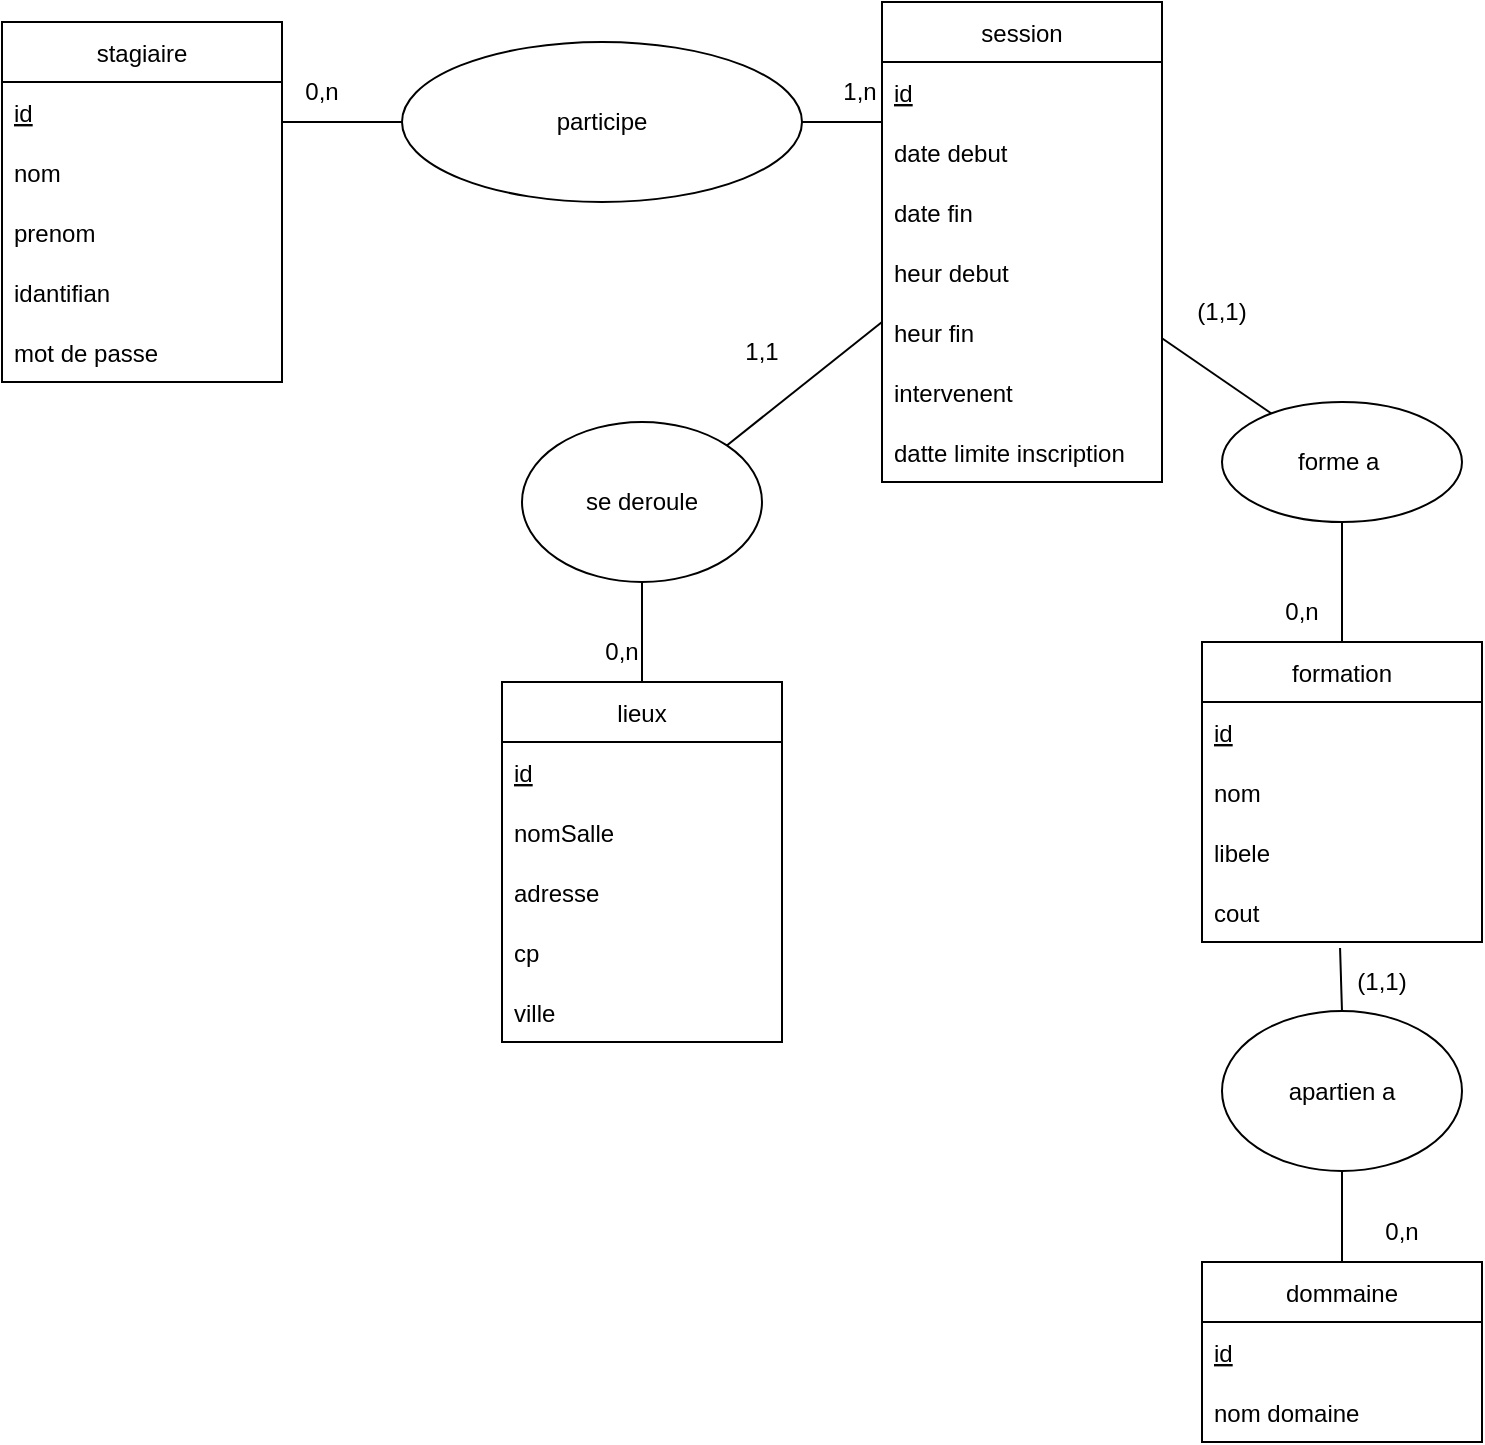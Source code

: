 <mxfile version="20.3.0" type="device"><diagram id="C5RBs43oDa-KdzZeNtuy" name="Page-1"><mxGraphModel dx="918" dy="754" grid="1" gridSize="10" guides="1" tooltips="1" connect="1" arrows="1" fold="1" page="1" pageScale="1" pageWidth="827" pageHeight="1169" math="0" shadow="0"><root><mxCell id="WIyWlLk6GJQsqaUBKTNV-0"/><mxCell id="WIyWlLk6GJQsqaUBKTNV-1" parent="WIyWlLk6GJQsqaUBKTNV-0"/><mxCell id="eXnRmhUTVHqb-2aTZplp-4" value="formation" style="swimlane;fontStyle=0;childLayout=stackLayout;horizontal=1;startSize=30;horizontalStack=0;resizeParent=1;resizeParentMax=0;resizeLast=0;collapsible=1;marginBottom=0;" parent="WIyWlLk6GJQsqaUBKTNV-1" vertex="1"><mxGeometry x="640" y="360" width="140" height="150" as="geometry"/></mxCell><mxCell id="eXnRmhUTVHqb-2aTZplp-5" value="id" style="text;strokeColor=none;fillColor=none;align=left;verticalAlign=middle;spacingLeft=4;spacingRight=4;overflow=hidden;points=[[0,0.5],[1,0.5]];portConstraint=eastwest;rotatable=0;fontStyle=4" parent="eXnRmhUTVHqb-2aTZplp-4" vertex="1"><mxGeometry y="30" width="140" height="30" as="geometry"/></mxCell><mxCell id="eXnRmhUTVHqb-2aTZplp-6" value="nom" style="text;strokeColor=none;fillColor=none;align=left;verticalAlign=middle;spacingLeft=4;spacingRight=4;overflow=hidden;points=[[0,0.5],[1,0.5]];portConstraint=eastwest;rotatable=0;" parent="eXnRmhUTVHqb-2aTZplp-4" vertex="1"><mxGeometry y="60" width="140" height="30" as="geometry"/></mxCell><mxCell id="eXnRmhUTVHqb-2aTZplp-7" value="libele" style="text;strokeColor=none;fillColor=none;align=left;verticalAlign=middle;spacingLeft=4;spacingRight=4;overflow=hidden;points=[[0,0.5],[1,0.5]];portConstraint=eastwest;rotatable=0;" parent="eXnRmhUTVHqb-2aTZplp-4" vertex="1"><mxGeometry y="90" width="140" height="30" as="geometry"/></mxCell><mxCell id="wAg2AK30VKYYKreaSbW_-5" value="cout" style="text;strokeColor=none;fillColor=none;align=left;verticalAlign=middle;spacingLeft=4;spacingRight=4;overflow=hidden;points=[[0,0.5],[1,0.5]];portConstraint=eastwest;rotatable=0;" vertex="1" parent="eXnRmhUTVHqb-2aTZplp-4"><mxGeometry y="120" width="140" height="30" as="geometry"/></mxCell><mxCell id="eXnRmhUTVHqb-2aTZplp-8" value="lieux" style="swimlane;fontStyle=0;childLayout=stackLayout;horizontal=1;startSize=30;horizontalStack=0;resizeParent=1;resizeParentMax=0;resizeLast=0;collapsible=1;marginBottom=0;" parent="WIyWlLk6GJQsqaUBKTNV-1" vertex="1"><mxGeometry x="290" y="380" width="140" height="180" as="geometry"/></mxCell><mxCell id="eXnRmhUTVHqb-2aTZplp-9" value="id" style="text;strokeColor=none;fillColor=none;align=left;verticalAlign=middle;spacingLeft=4;spacingRight=4;overflow=hidden;points=[[0,0.5],[1,0.5]];portConstraint=eastwest;rotatable=0;fontStyle=4" parent="eXnRmhUTVHqb-2aTZplp-8" vertex="1"><mxGeometry y="30" width="140" height="30" as="geometry"/></mxCell><mxCell id="eXnRmhUTVHqb-2aTZplp-10" value="nomSalle" style="text;strokeColor=none;fillColor=none;align=left;verticalAlign=middle;spacingLeft=4;spacingRight=4;overflow=hidden;points=[[0,0.5],[1,0.5]];portConstraint=eastwest;rotatable=0;" parent="eXnRmhUTVHqb-2aTZplp-8" vertex="1"><mxGeometry y="60" width="140" height="30" as="geometry"/></mxCell><mxCell id="eXnRmhUTVHqb-2aTZplp-11" value="adresse" style="text;strokeColor=none;fillColor=none;align=left;verticalAlign=middle;spacingLeft=4;spacingRight=4;overflow=hidden;points=[[0,0.5],[1,0.5]];portConstraint=eastwest;rotatable=0;" parent="eXnRmhUTVHqb-2aTZplp-8" vertex="1"><mxGeometry y="90" width="140" height="30" as="geometry"/></mxCell><mxCell id="wAg2AK30VKYYKreaSbW_-0" value="cp" style="text;strokeColor=none;fillColor=none;align=left;verticalAlign=middle;spacingLeft=4;spacingRight=4;overflow=hidden;points=[[0,0.5],[1,0.5]];portConstraint=eastwest;rotatable=0;" vertex="1" parent="eXnRmhUTVHqb-2aTZplp-8"><mxGeometry y="120" width="140" height="30" as="geometry"/></mxCell><mxCell id="wAg2AK30VKYYKreaSbW_-1" value="ville" style="text;strokeColor=none;fillColor=none;align=left;verticalAlign=middle;spacingLeft=4;spacingRight=4;overflow=hidden;points=[[0,0.5],[1,0.5]];portConstraint=eastwest;rotatable=0;" vertex="1" parent="eXnRmhUTVHqb-2aTZplp-8"><mxGeometry y="150" width="140" height="30" as="geometry"/></mxCell><mxCell id="eXnRmhUTVHqb-2aTZplp-27" value="" style="edgeStyle=none;rounded=0;orthogonalLoop=1;jettySize=auto;html=1;endArrow=none;endFill=0;" parent="WIyWlLk6GJQsqaUBKTNV-1" source="eXnRmhUTVHqb-2aTZplp-12" target="eXnRmhUTVHqb-2aTZplp-26" edge="1"><mxGeometry relative="1" as="geometry"/></mxCell><mxCell id="eXnRmhUTVHqb-2aTZplp-12" value="session" style="swimlane;fontStyle=0;childLayout=stackLayout;horizontal=1;startSize=30;horizontalStack=0;resizeParent=1;resizeParentMax=0;resizeLast=0;collapsible=1;marginBottom=0;" parent="WIyWlLk6GJQsqaUBKTNV-1" vertex="1"><mxGeometry x="480" y="40" width="140" height="240" as="geometry"/></mxCell><mxCell id="eXnRmhUTVHqb-2aTZplp-13" value="id" style="text;strokeColor=none;fillColor=none;align=left;verticalAlign=middle;spacingLeft=4;spacingRight=4;overflow=hidden;points=[[0,0.5],[1,0.5]];portConstraint=eastwest;rotatable=0;fontStyle=4" parent="eXnRmhUTVHqb-2aTZplp-12" vertex="1"><mxGeometry y="30" width="140" height="30" as="geometry"/></mxCell><mxCell id="eXnRmhUTVHqb-2aTZplp-14" value="date debut" style="text;strokeColor=none;fillColor=none;align=left;verticalAlign=middle;spacingLeft=4;spacingRight=4;overflow=hidden;points=[[0,0.5],[1,0.5]];portConstraint=eastwest;rotatable=0;" parent="eXnRmhUTVHqb-2aTZplp-12" vertex="1"><mxGeometry y="60" width="140" height="30" as="geometry"/></mxCell><mxCell id="eXnRmhUTVHqb-2aTZplp-15" value="date fin" style="text;strokeColor=none;fillColor=none;align=left;verticalAlign=middle;spacingLeft=4;spacingRight=4;overflow=hidden;points=[[0,0.5],[1,0.5]];portConstraint=eastwest;rotatable=0;" parent="eXnRmhUTVHqb-2aTZplp-12" vertex="1"><mxGeometry y="90" width="140" height="30" as="geometry"/></mxCell><mxCell id="wAg2AK30VKYYKreaSbW_-2" value="heur debut" style="text;strokeColor=none;fillColor=none;align=left;verticalAlign=middle;spacingLeft=4;spacingRight=4;overflow=hidden;points=[[0,0.5],[1,0.5]];portConstraint=eastwest;rotatable=0;" vertex="1" parent="eXnRmhUTVHqb-2aTZplp-12"><mxGeometry y="120" width="140" height="30" as="geometry"/></mxCell><mxCell id="wAg2AK30VKYYKreaSbW_-3" value="heur fin" style="text;strokeColor=none;fillColor=none;align=left;verticalAlign=middle;spacingLeft=4;spacingRight=4;overflow=hidden;points=[[0,0.5],[1,0.5]];portConstraint=eastwest;rotatable=0;" vertex="1" parent="eXnRmhUTVHqb-2aTZplp-12"><mxGeometry y="150" width="140" height="30" as="geometry"/></mxCell><mxCell id="wAg2AK30VKYYKreaSbW_-4" value="intervenent" style="text;strokeColor=none;fillColor=none;align=left;verticalAlign=middle;spacingLeft=4;spacingRight=4;overflow=hidden;points=[[0,0.5],[1,0.5]];portConstraint=eastwest;rotatable=0;" vertex="1" parent="eXnRmhUTVHqb-2aTZplp-12"><mxGeometry y="180" width="140" height="30" as="geometry"/></mxCell><mxCell id="wAg2AK30VKYYKreaSbW_-20" value="datte limite inscription" style="text;strokeColor=none;fillColor=none;align=left;verticalAlign=middle;spacingLeft=4;spacingRight=4;overflow=hidden;points=[[0,0.5],[1,0.5]];portConstraint=eastwest;rotatable=0;" vertex="1" parent="eXnRmhUTVHqb-2aTZplp-12"><mxGeometry y="210" width="140" height="30" as="geometry"/></mxCell><mxCell id="eXnRmhUTVHqb-2aTZplp-17" value="participe" style="ellipse;whiteSpace=wrap;html=1;" parent="WIyWlLk6GJQsqaUBKTNV-1" vertex="1"><mxGeometry x="240" y="60" width="200" height="80" as="geometry"/></mxCell><mxCell id="eXnRmhUTVHqb-2aTZplp-18" value="" style="endArrow=none;html=1;rounded=0;entryX=0;entryY=0.5;entryDx=0;entryDy=0;" parent="WIyWlLk6GJQsqaUBKTNV-1" target="eXnRmhUTVHqb-2aTZplp-17" edge="1"><mxGeometry width="50" height="50" relative="1" as="geometry"><mxPoint x="180" y="100" as="sourcePoint"/><mxPoint x="600" y="390" as="targetPoint"/></mxGeometry></mxCell><mxCell id="eXnRmhUTVHqb-2aTZplp-19" value="" style="endArrow=none;html=1;rounded=0;exitX=1;exitY=0.5;exitDx=0;exitDy=0;" parent="WIyWlLk6GJQsqaUBKTNV-1" source="eXnRmhUTVHqb-2aTZplp-17" edge="1"><mxGeometry width="50" height="50" relative="1" as="geometry"><mxPoint x="430" y="150" as="sourcePoint"/><mxPoint x="480" y="100" as="targetPoint"/></mxGeometry></mxCell><mxCell id="eXnRmhUTVHqb-2aTZplp-20" value="0,n" style="text;html=1;strokeColor=none;fillColor=none;align=center;verticalAlign=middle;whiteSpace=wrap;rounded=0;" parent="WIyWlLk6GJQsqaUBKTNV-1" vertex="1"><mxGeometry x="170" y="70" width="60" height="30" as="geometry"/></mxCell><mxCell id="eXnRmhUTVHqb-2aTZplp-21" value="1,n" style="text;html=1;strokeColor=none;fillColor=none;align=center;verticalAlign=middle;whiteSpace=wrap;rounded=0;" parent="WIyWlLk6GJQsqaUBKTNV-1" vertex="1"><mxGeometry x="439" y="70" width="60" height="30" as="geometry"/></mxCell><mxCell id="eXnRmhUTVHqb-2aTZplp-25" value="" style="rounded=0;orthogonalLoop=1;jettySize=auto;html=1;endArrow=none;endFill=0;" parent="WIyWlLk6GJQsqaUBKTNV-1" source="eXnRmhUTVHqb-2aTZplp-23" edge="1"><mxGeometry relative="1" as="geometry"><mxPoint x="360" y="380" as="targetPoint"/></mxGeometry></mxCell><mxCell id="eXnRmhUTVHqb-2aTZplp-23" value="se deroule" style="ellipse;whiteSpace=wrap;html=1;" parent="WIyWlLk6GJQsqaUBKTNV-1" vertex="1"><mxGeometry x="300" y="250" width="120" height="80" as="geometry"/></mxCell><mxCell id="eXnRmhUTVHqb-2aTZplp-24" value="" style="endArrow=none;html=1;rounded=0;exitX=1;exitY=0;exitDx=0;exitDy=0;" parent="WIyWlLk6GJQsqaUBKTNV-1" source="eXnRmhUTVHqb-2aTZplp-23" edge="1"><mxGeometry width="50" height="50" relative="1" as="geometry"><mxPoint x="740" y="260" as="sourcePoint"/><mxPoint x="480" y="200" as="targetPoint"/></mxGeometry></mxCell><mxCell id="eXnRmhUTVHqb-2aTZplp-28" value="" style="edgeStyle=none;rounded=0;orthogonalLoop=1;jettySize=auto;html=1;endArrow=none;endFill=0;" parent="WIyWlLk6GJQsqaUBKTNV-1" source="eXnRmhUTVHqb-2aTZplp-26" edge="1"><mxGeometry relative="1" as="geometry"><mxPoint x="710" y="360" as="targetPoint"/></mxGeometry></mxCell><mxCell id="eXnRmhUTVHqb-2aTZplp-26" value="forme a&amp;nbsp;" style="ellipse;whiteSpace=wrap;html=1;fontStyle=0;startSize=30;" parent="WIyWlLk6GJQsqaUBKTNV-1" vertex="1"><mxGeometry x="650" y="240" width="120" height="60" as="geometry"/></mxCell><mxCell id="eXnRmhUTVHqb-2aTZplp-29" value="1,1" style="text;html=1;strokeColor=none;fillColor=none;align=center;verticalAlign=middle;whiteSpace=wrap;rounded=0;" parent="WIyWlLk6GJQsqaUBKTNV-1" vertex="1"><mxGeometry x="390" y="200" width="60" height="30" as="geometry"/></mxCell><mxCell id="eXnRmhUTVHqb-2aTZplp-30" value="0,n" style="text;html=1;strokeColor=none;fillColor=none;align=center;verticalAlign=middle;whiteSpace=wrap;rounded=0;" parent="WIyWlLk6GJQsqaUBKTNV-1" vertex="1"><mxGeometry x="320" y="350" width="60" height="30" as="geometry"/></mxCell><mxCell id="eXnRmhUTVHqb-2aTZplp-31" value="0,n" style="text;html=1;strokeColor=none;fillColor=none;align=center;verticalAlign=middle;whiteSpace=wrap;rounded=0;" parent="WIyWlLk6GJQsqaUBKTNV-1" vertex="1"><mxGeometry x="660" y="330" width="60" height="30" as="geometry"/></mxCell><mxCell id="eXnRmhUTVHqb-2aTZplp-32" value="(1,1)" style="text;html=1;strokeColor=none;fillColor=none;align=center;verticalAlign=middle;whiteSpace=wrap;rounded=0;" parent="WIyWlLk6GJQsqaUBKTNV-1" vertex="1"><mxGeometry x="620" y="180" width="60" height="30" as="geometry"/></mxCell><mxCell id="wAg2AK30VKYYKreaSbW_-6" value="stagiaire" style="swimlane;fontStyle=0;childLayout=stackLayout;horizontal=1;startSize=30;horizontalStack=0;resizeParent=1;resizeParentMax=0;resizeLast=0;collapsible=1;marginBottom=0;" vertex="1" parent="WIyWlLk6GJQsqaUBKTNV-1"><mxGeometry x="40" y="50" width="140" height="180" as="geometry"/></mxCell><mxCell id="wAg2AK30VKYYKreaSbW_-7" value="id" style="text;strokeColor=none;fillColor=none;align=left;verticalAlign=middle;spacingLeft=4;spacingRight=4;overflow=hidden;points=[[0,0.5],[1,0.5]];portConstraint=eastwest;rotatable=0;fontStyle=4" vertex="1" parent="wAg2AK30VKYYKreaSbW_-6"><mxGeometry y="30" width="140" height="30" as="geometry"/></mxCell><mxCell id="wAg2AK30VKYYKreaSbW_-8" value="nom" style="text;strokeColor=none;fillColor=none;align=left;verticalAlign=middle;spacingLeft=4;spacingRight=4;overflow=hidden;points=[[0,0.5],[1,0.5]];portConstraint=eastwest;rotatable=0;" vertex="1" parent="wAg2AK30VKYYKreaSbW_-6"><mxGeometry y="60" width="140" height="30" as="geometry"/></mxCell><mxCell id="wAg2AK30VKYYKreaSbW_-10" value="prenom" style="text;strokeColor=none;fillColor=none;align=left;verticalAlign=middle;spacingLeft=4;spacingRight=4;overflow=hidden;points=[[0,0.5],[1,0.5]];portConstraint=eastwest;rotatable=0;" vertex="1" parent="wAg2AK30VKYYKreaSbW_-6"><mxGeometry y="90" width="140" height="30" as="geometry"/></mxCell><mxCell id="eXnRmhUTVHqb-2aTZplp-1" value="idantifian" style="text;strokeColor=none;fillColor=none;align=left;verticalAlign=middle;spacingLeft=4;spacingRight=4;overflow=hidden;points=[[0,0.5],[1,0.5]];portConstraint=eastwest;rotatable=0;fontStyle=0" parent="wAg2AK30VKYYKreaSbW_-6" vertex="1"><mxGeometry y="120" width="140" height="30" as="geometry"/></mxCell><mxCell id="wAg2AK30VKYYKreaSbW_-27" value="mot de passe" style="text;strokeColor=none;fillColor=none;align=left;verticalAlign=middle;spacingLeft=4;spacingRight=4;overflow=hidden;points=[[0,0.5],[1,0.5]];portConstraint=eastwest;rotatable=0;fontStyle=0" vertex="1" parent="wAg2AK30VKYYKreaSbW_-6"><mxGeometry y="150" width="140" height="30" as="geometry"/></mxCell><mxCell id="wAg2AK30VKYYKreaSbW_-11" value="dommaine" style="swimlane;fontStyle=0;childLayout=stackLayout;horizontal=1;startSize=30;horizontalStack=0;resizeParent=1;resizeParentMax=0;resizeLast=0;collapsible=1;marginBottom=0;" vertex="1" parent="WIyWlLk6GJQsqaUBKTNV-1"><mxGeometry x="640" y="670" width="140" height="90" as="geometry"/></mxCell><mxCell id="wAg2AK30VKYYKreaSbW_-12" value="id" style="text;strokeColor=none;fillColor=none;align=left;verticalAlign=middle;spacingLeft=4;spacingRight=4;overflow=hidden;points=[[0,0.5],[1,0.5]];portConstraint=eastwest;rotatable=0;fontStyle=4" vertex="1" parent="wAg2AK30VKYYKreaSbW_-11"><mxGeometry y="30" width="140" height="30" as="geometry"/></mxCell><mxCell id="wAg2AK30VKYYKreaSbW_-13" value="nom domaine" style="text;strokeColor=none;fillColor=none;align=left;verticalAlign=middle;spacingLeft=4;spacingRight=4;overflow=hidden;points=[[0,0.5],[1,0.5]];portConstraint=eastwest;rotatable=0;" vertex="1" parent="wAg2AK30VKYYKreaSbW_-11"><mxGeometry y="60" width="140" height="30" as="geometry"/></mxCell><mxCell id="wAg2AK30VKYYKreaSbW_-15" value="apartien a" style="ellipse;whiteSpace=wrap;html=1;" vertex="1" parent="WIyWlLk6GJQsqaUBKTNV-1"><mxGeometry x="650" y="544.5" width="120" height="80" as="geometry"/></mxCell><mxCell id="wAg2AK30VKYYKreaSbW_-16" value="" style="endArrow=none;html=1;rounded=0;entryX=0.493;entryY=1.1;entryDx=0;entryDy=0;entryPerimeter=0;exitX=0.5;exitY=0;exitDx=0;exitDy=0;" edge="1" parent="WIyWlLk6GJQsqaUBKTNV-1" source="wAg2AK30VKYYKreaSbW_-15" target="wAg2AK30VKYYKreaSbW_-5"><mxGeometry width="50" height="50" relative="1" as="geometry"><mxPoint x="390" y="490" as="sourcePoint"/><mxPoint x="440" y="440" as="targetPoint"/></mxGeometry></mxCell><mxCell id="wAg2AK30VKYYKreaSbW_-17" value="" style="endArrow=none;html=1;rounded=0;entryX=0.5;entryY=1;entryDx=0;entryDy=0;exitX=0.5;exitY=0;exitDx=0;exitDy=0;" edge="1" parent="WIyWlLk6GJQsqaUBKTNV-1" source="wAg2AK30VKYYKreaSbW_-11" target="wAg2AK30VKYYKreaSbW_-15"><mxGeometry width="50" height="50" relative="1" as="geometry"><mxPoint x="390" y="490" as="sourcePoint"/><mxPoint x="440" y="440" as="targetPoint"/></mxGeometry></mxCell><mxCell id="wAg2AK30VKYYKreaSbW_-18" value="(1,1)" style="text;html=1;strokeColor=none;fillColor=none;align=center;verticalAlign=middle;whiteSpace=wrap;rounded=0;" vertex="1" parent="WIyWlLk6GJQsqaUBKTNV-1"><mxGeometry x="700" y="514.5" width="60" height="30" as="geometry"/></mxCell><mxCell id="wAg2AK30VKYYKreaSbW_-19" value="0,n" style="text;html=1;strokeColor=none;fillColor=none;align=center;verticalAlign=middle;whiteSpace=wrap;rounded=0;" vertex="1" parent="WIyWlLk6GJQsqaUBKTNV-1"><mxGeometry x="710" y="640" width="60" height="30" as="geometry"/></mxCell></root></mxGraphModel></diagram></mxfile>